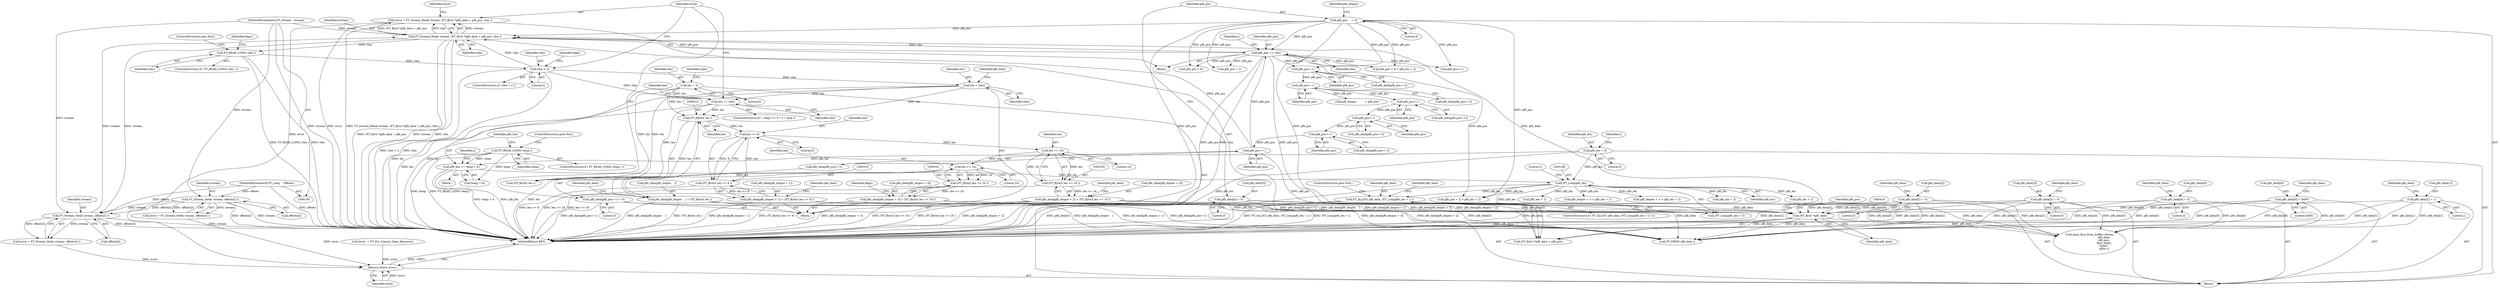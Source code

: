 digraph "0_savannah_b2ea64bcc6c385a8e8318f9c759450a07df58b6d@integer" {
"1000410" [label="(Call,error = FT_Stream_Read( stream, (FT_Byte *)pfb_data + pfb_pos, rlen ))"];
"1000412" [label="(Call,FT_Stream_Read( stream, (FT_Byte *)pfb_data + pfb_pos, rlen ))"];
"1000246" [label="(Call,FT_Stream_Seek( stream, offsets[i] ))"];
"1000166" [label="(Call,FT_Stream_Seek( stream, offsets[i] ))"];
"1000111" [label="(MethodParameterIn,FT_Stream   stream)"];
"1000112" [label="(MethodParameterIn,FT_Long    *offsets)"];
"1000415" [label="(Call,(FT_Byte *)pfb_data)"];
"1000404" [label="(Call,pfb_data[pfb_pos++] = 0)"];
"1000184" [label="(Call,FT_ALLOC( pfb_data, (FT_Long)pfb_len + 2 ))"];
"1000187" [label="(Call,(FT_Long)pfb_len)"];
"1000178" [label="(Call,pfb_len += temp + 6)"];
"1000175" [label="(Call,FT_READ_LONG( temp ))"];
"1000151" [label="(Call,pfb_len = 0)"];
"1000312" [label="(Call,pfb_data[pfb_lenpos + 1] = (FT_Byte)( len >> 8 ))"];
"1000318" [label="(Call,(FT_Byte)( len >> 8 ))"];
"1000320" [label="(Call,len >> 8)"];
"1000309" [label="(Call,(FT_Byte)( len ))"];
"1000291" [label="(Call,len += rlen)"];
"1000282" [label="(Call,rlen > 2)"];
"1000255" [label="(Call,FT_READ_LONG( rlen ))"];
"1000228" [label="(Call,len = 0)"];
"1000372" [label="(Call,len = rlen)"];
"1000323" [label="(Call,pfb_data[pfb_lenpos + 2] = (FT_Byte)( len >> 16 ))"];
"1000329" [label="(Call,(FT_Byte)( len >> 16 ))"];
"1000331" [label="(Call,len >> 16)"];
"1000334" [label="(Call,pfb_data[pfb_lenpos + 3] = (FT_Byte)( len >> 24 ))"];
"1000340" [label="(Call,(FT_Byte)( len >> 24 ))"];
"1000342" [label="(Call,len >> 24)"];
"1000197" [label="(Call,pfb_data[1] = 1)"];
"1000217" [label="(Call,pfb_data[5] = 0)"];
"1000202" [label="(Call,pfb_data[2] = 0)"];
"1000207" [label="(Call,pfb_data[3] = 0)"];
"1000305" [label="(Call,pfb_data[pfb_lenpos    ] = (FT_Byte)( len ))"];
"1000212" [label="(Call,pfb_data[4] = 0)"];
"1000192" [label="(Call,pfb_data[0] = 0x80)"];
"1000222" [label="(Call,pfb_pos     = 6)"];
"1000407" [label="(Call,pfb_pos++)"];
"1000401" [label="(Call,pfb_pos++)"];
"1000395" [label="(Call,pfb_pos++)"];
"1000389" [label="(Call,pfb_pos++)"];
"1000378" [label="(Call,pfb_pos++)"];
"1000364" [label="(Call,pfb_pos++)"];
"1000423" [label="(Call,pfb_pos += rlen)"];
"1000508" [label="(Return,return error;)"];
"1000334" [label="(Call,pfb_data[pfb_lenpos + 3] = (FT_Byte)( len >> 24 ))"];
"1000219" [label="(Identifier,pfb_data)"];
"1000389" [label="(Call,pfb_pos++)"];
"1000211" [label="(Literal,0)"];
"1000246" [label="(Call,FT_Stream_Seek( stream, offsets[i] ))"];
"1000336" [label="(Identifier,pfb_data)"];
"1000243" [label="(Block,)"];
"1000293" [label="(Identifier,rlen)"];
"1000202" [label="(Call,pfb_data[2] = 0)"];
"1000216" [label="(Literal,0)"];
"1000325" [label="(Identifier,pfb_data)"];
"1000208" [label="(Call,pfb_data[3])"];
"1000418" [label="(Identifier,pfb_pos)"];
"1000333" [label="(Literal,16)"];
"1000402" [label="(Identifier,pfb_pos)"];
"1000167" [label="(Identifier,stream)"];
"1000431" [label="(Call,pfb_len + 2)"];
"1000201" [label="(Literal,1)"];
"1000324" [label="(Call,pfb_data[pfb_lenpos + 2])"];
"1000224" [label="(Literal,6)"];
"1000427" [label="(Call,pfb_pos + 2 > pfb_len + 2)"];
"1000448" [label="(Call,pfb_lenpos + 3 > pfb_len + 2)"];
"1000404" [label="(Call,pfb_data[pfb_pos++] = 0)"];
"1000390" [label="(Identifier,pfb_pos)"];
"1000174" [label="(ControlStructure,if ( FT_READ_LONG( temp ) ))"];
"1000378" [label="(Call,pfb_pos++)"];
"1000284" [label="(Literal,2)"];
"1000497" [label="(Call,open_face_from_buffer( library,\n                                  pfb_data,\n                                  pfb_pos,\n                                  face_index,\n                                  \"type1\",\n                                  aface ))"];
"1000209" [label="(Identifier,pfb_data)"];
"1000332" [label="(Identifier,len)"];
"1000177" [label="(ControlStructure,goto Exit;)"];
"1000285" [label="(ControlStructure,if ( ( flags >> 8 ) == type ))"];
"1000331" [label="(Call,len >> 16)"];
"1000342" [label="(Call,len >> 24)"];
"1000343" [label="(Identifier,len)"];
"1000257" [label="(ControlStructure,goto Exit;)"];
"1000112" [label="(MethodParameterIn,FT_Long    *offsets)"];
"1000179" [label="(Identifier,pfb_len)"];
"1000460" [label="(Call,(FT_Byte)( len ))"];
"1000151" [label="(Call,pfb_len = 0)"];
"1000306" [label="(Call,pfb_data[pfb_lenpos    ])"];
"1000193" [label="(Call,pfb_data[0])"];
"1000322" [label="(Literal,8)"];
"1000291" [label="(Call,len += rlen)"];
"1000118" [label="(Call,error  = FT_Err_Cannot_Open_Resource)"];
"1000297" [label="(Call,pfb_lenpos + 3 > pfb_len + 2)"];
"1000311" [label="(Identifier,len)"];
"1000374" [label="(Identifier,rlen)"];
"1000387" [label="(Call,pfb_data[pfb_pos++])"];
"1000212" [label="(Call,pfb_data[4] = 0)"];
"1000283" [label="(Identifier,rlen)"];
"1000288" [label="(Identifier,flags)"];
"1000401" [label="(Call,pfb_pos++)"];
"1000312" [label="(Call,pfb_data[pfb_lenpos + 1] = (FT_Byte)( len >> 8 ))"];
"1000206" [label="(Literal,0)"];
"1000226" [label="(Identifier,pfb_lenpos)"];
"1000186" [label="(Call,(FT_Long)pfb_len + 2)"];
"1000176" [label="(Identifier,temp)"];
"1000301" [label="(Call,pfb_len + 2)"];
"1000248" [label="(Call,offsets[i])"];
"1000166" [label="(Call,FT_Stream_Seek( stream, offsets[i] ))"];
"1000354" [label="(Call,pfb_pos + 6)"];
"1000116" [label="(Block,)"];
"1000376" [label="(Call,pfb_data[pfb_pos++])"];
"1000184" [label="(Call,FT_ALLOC( pfb_data, (FT_Long)pfb_len + 2 ))"];
"1000428" [label="(Call,pfb_pos + 2)"];
"1000318" [label="(Call,(FT_Byte)( len >> 8 ))"];
"1000197" [label="(Call,pfb_data[1] = 1)"];
"1000305" [label="(Call,pfb_data[pfb_lenpos    ] = (FT_Byte)( len ))"];
"1000194" [label="(Identifier,pfb_data)"];
"1000214" [label="(Identifier,pfb_data)"];
"1000353" [label="(Call,pfb_pos + 6 > pfb_len + 2)"];
"1000335" [label="(Call,pfb_data[pfb_lenpos + 3])"];
"1000314" [label="(Identifier,pfb_data)"];
"1000255" [label="(Call,FT_READ_LONG( rlen ))"];
"1000217" [label="(Call,pfb_data[5] = 0)"];
"1000183" [label="(ControlStructure,if ( FT_ALLOC( pfb_data, (FT_Long)pfb_len + 2 ) ))"];
"1000232" [label="(Identifier,type)"];
"1000111" [label="(MethodParameterIn,FT_Stream   stream)"];
"1000254" [label="(ControlStructure,if ( FT_READ_LONG( rlen ) ))"];
"1000323" [label="(Call,pfb_data[pfb_lenpos + 2] = (FT_Byte)( len >> 16 ))"];
"1000282" [label="(Call,rlen > 2)"];
"1000295" [label="(Block,)"];
"1000320" [label="(Call,len >> 8)"];
"1000412" [label="(Call,FT_Stream_Read( stream, (FT_Byte *)pfb_data + pfb_pos, rlen ))"];
"1000244" [label="(Call,error = FT_Stream_Seek( stream, offsets[i] ))"];
"1000423" [label="(Call,pfb_pos += rlen)"];
"1000162" [label="(Identifier,i)"];
"1000419" [label="(Identifier,rlen)"];
"1000379" [label="(Identifier,pfb_pos)"];
"1000156" [label="(Identifier,i)"];
"1000281" [label="(ControlStructure,if ( rlen > 2 ))"];
"1000247" [label="(Identifier,stream)"];
"1000189" [label="(Identifier,pfb_len)"];
"1000313" [label="(Call,pfb_data[pfb_lenpos + 1])"];
"1000414" [label="(Call,(FT_Byte *)pfb_data + pfb_pos)"];
"1000292" [label="(Identifier,len)"];
"1000260" [label="(Identifier,flags)"];
"1000242" [label="(Identifier,i)"];
"1000168" [label="(Call,offsets[i])"];
"1000222" [label="(Call,pfb_pos     = 6)"];
"1000373" [label="(Identifier,len)"];
"1000340" [label="(Call,(FT_Byte)( len >> 24 ))"];
"1000187" [label="(Call,(FT_Long)pfb_len)"];
"1000417" [label="(Identifier,pfb_data)"];
"1000191" [label="(ControlStructure,goto Exit;)"];
"1000344" [label="(Literal,24)"];
"1000190" [label="(Literal,2)"];
"1000372" [label="(Call,len = rlen)"];
"1000152" [label="(Identifier,pfb_len)"];
"1000425" [label="(Identifier,rlen)"];
"1000393" [label="(Call,pfb_data[pfb_pos++])"];
"1000348" [label="(Identifier,flags)"];
"1000164" [label="(Call,error = FT_Stream_Seek( stream, offsets[i] ))"];
"1000204" [label="(Identifier,pfb_data)"];
"1000377" [label="(Identifier,pfb_data)"];
"1000396" [label="(Identifier,pfb_pos)"];
"1000452" [label="(Call,pfb_len + 2)"];
"1000409" [label="(Literal,0)"];
"1000153" [label="(Literal,0)"];
"1000221" [label="(Literal,0)"];
"1000505" [label="(Call,FT_FREE( pfb_data ))"];
"1000362" [label="(Call,pfb_data[pfb_pos++])"];
"1000424" [label="(Identifier,pfb_pos)"];
"1000199" [label="(Identifier,pfb_data)"];
"1000218" [label="(Call,pfb_data[5])"];
"1000213" [label="(Call,pfb_data[4])"];
"1000175" [label="(Call,FT_READ_LONG( temp ))"];
"1000321" [label="(Identifier,len)"];
"1000438" [label="(Call,pfb_pos++)"];
"1000510" [label="(MethodReturn,RET)"];
"1000207" [label="(Call,pfb_data[3] = 0)"];
"1000163" [label="(Block,)"];
"1000509" [label="(Identifier,error)"];
"1000408" [label="(Identifier,pfb_pos)"];
"1000203" [label="(Call,pfb_data[2])"];
"1000230" [label="(Literal,0)"];
"1000364" [label="(Call,pfb_pos++)"];
"1000395" [label="(Call,pfb_pos++)"];
"1000180" [label="(Call,temp + 6)"];
"1000256" [label="(Identifier,rlen)"];
"1000399" [label="(Call,pfb_data[pfb_pos++])"];
"1000413" [label="(Identifier,stream)"];
"1000411" [label="(Identifier,error)"];
"1000185" [label="(Identifier,pfb_data)"];
"1000410" [label="(Call,error = FT_Stream_Read( stream, (FT_Byte *)pfb_data + pfb_pos, rlen ))"];
"1000407" [label="(Call,pfb_pos++)"];
"1000198" [label="(Call,pfb_data[1])"];
"1000383" [label="(Call,pfb_lenpos          = pfb_pos)"];
"1000415" [label="(Call,(FT_Byte *)pfb_data)"];
"1000192" [label="(Call,pfb_data[0] = 0x80)"];
"1000421" [label="(Identifier,error)"];
"1000228" [label="(Call,len = 0)"];
"1000223" [label="(Identifier,pfb_pos)"];
"1000329" [label="(Call,(FT_Byte)( len >> 16 ))"];
"1000196" [label="(Literal,0x80)"];
"1000178" [label="(Call,pfb_len += temp + 6)"];
"1000365" [label="(Identifier,pfb_pos)"];
"1000405" [label="(Call,pfb_data[pfb_pos++])"];
"1000508" [label="(Return,return error;)"];
"1000229" [label="(Identifier,len)"];
"1000309" [label="(Call,(FT_Byte)( len ))"];
"1000410" -> "1000243"  [label="AST: "];
"1000410" -> "1000412"  [label="CFG: "];
"1000411" -> "1000410"  [label="AST: "];
"1000412" -> "1000410"  [label="AST: "];
"1000421" -> "1000410"  [label="CFG: "];
"1000410" -> "1000510"  [label="DDG: error"];
"1000410" -> "1000510"  [label="DDG: FT_Stream_Read( stream, (FT_Byte *)pfb_data + pfb_pos, rlen )"];
"1000412" -> "1000410"  [label="DDG: stream"];
"1000412" -> "1000410"  [label="DDG: (FT_Byte *)pfb_data + pfb_pos"];
"1000412" -> "1000410"  [label="DDG: rlen"];
"1000410" -> "1000508"  [label="DDG: error"];
"1000412" -> "1000419"  [label="CFG: "];
"1000413" -> "1000412"  [label="AST: "];
"1000414" -> "1000412"  [label="AST: "];
"1000419" -> "1000412"  [label="AST: "];
"1000412" -> "1000510"  [label="DDG: (FT_Byte *)pfb_data + pfb_pos"];
"1000412" -> "1000510"  [label="DDG: stream"];
"1000412" -> "1000510"  [label="DDG: rlen"];
"1000412" -> "1000246"  [label="DDG: stream"];
"1000412" -> "1000255"  [label="DDG: rlen"];
"1000246" -> "1000412"  [label="DDG: stream"];
"1000111" -> "1000412"  [label="DDG: stream"];
"1000415" -> "1000412"  [label="DDG: pfb_data"];
"1000222" -> "1000412"  [label="DDG: pfb_pos"];
"1000407" -> "1000412"  [label="DDG: pfb_pos"];
"1000423" -> "1000412"  [label="DDG: pfb_pos"];
"1000282" -> "1000412"  [label="DDG: rlen"];
"1000412" -> "1000423"  [label="DDG: rlen"];
"1000246" -> "1000244"  [label="AST: "];
"1000246" -> "1000248"  [label="CFG: "];
"1000247" -> "1000246"  [label="AST: "];
"1000248" -> "1000246"  [label="AST: "];
"1000244" -> "1000246"  [label="CFG: "];
"1000246" -> "1000510"  [label="DDG: offsets[i]"];
"1000246" -> "1000510"  [label="DDG: stream"];
"1000246" -> "1000244"  [label="DDG: stream"];
"1000246" -> "1000244"  [label="DDG: offsets[i]"];
"1000166" -> "1000246"  [label="DDG: stream"];
"1000166" -> "1000246"  [label="DDG: offsets[i]"];
"1000111" -> "1000246"  [label="DDG: stream"];
"1000112" -> "1000246"  [label="DDG: offsets"];
"1000166" -> "1000164"  [label="AST: "];
"1000166" -> "1000168"  [label="CFG: "];
"1000167" -> "1000166"  [label="AST: "];
"1000168" -> "1000166"  [label="AST: "];
"1000164" -> "1000166"  [label="CFG: "];
"1000166" -> "1000510"  [label="DDG: offsets[i]"];
"1000166" -> "1000510"  [label="DDG: stream"];
"1000166" -> "1000164"  [label="DDG: stream"];
"1000166" -> "1000164"  [label="DDG: offsets[i]"];
"1000111" -> "1000166"  [label="DDG: stream"];
"1000112" -> "1000166"  [label="DDG: offsets"];
"1000111" -> "1000109"  [label="AST: "];
"1000111" -> "1000510"  [label="DDG: stream"];
"1000112" -> "1000109"  [label="AST: "];
"1000112" -> "1000510"  [label="DDG: offsets"];
"1000415" -> "1000414"  [label="AST: "];
"1000415" -> "1000417"  [label="CFG: "];
"1000416" -> "1000415"  [label="AST: "];
"1000417" -> "1000415"  [label="AST: "];
"1000418" -> "1000415"  [label="CFG: "];
"1000415" -> "1000510"  [label="DDG: pfb_data"];
"1000415" -> "1000414"  [label="DDG: pfb_data"];
"1000404" -> "1000415"  [label="DDG: pfb_data[pfb_pos++]"];
"1000184" -> "1000415"  [label="DDG: pfb_data"];
"1000312" -> "1000415"  [label="DDG: pfb_data[pfb_lenpos + 1]"];
"1000323" -> "1000415"  [label="DDG: pfb_data[pfb_lenpos + 2]"];
"1000334" -> "1000415"  [label="DDG: pfb_data[pfb_lenpos + 3]"];
"1000197" -> "1000415"  [label="DDG: pfb_data[1]"];
"1000217" -> "1000415"  [label="DDG: pfb_data[5]"];
"1000202" -> "1000415"  [label="DDG: pfb_data[2]"];
"1000207" -> "1000415"  [label="DDG: pfb_data[3]"];
"1000305" -> "1000415"  [label="DDG: pfb_data[pfb_lenpos    ]"];
"1000212" -> "1000415"  [label="DDG: pfb_data[4]"];
"1000192" -> "1000415"  [label="DDG: pfb_data[0]"];
"1000415" -> "1000497"  [label="DDG: pfb_data"];
"1000415" -> "1000505"  [label="DDG: pfb_data"];
"1000404" -> "1000295"  [label="AST: "];
"1000404" -> "1000409"  [label="CFG: "];
"1000405" -> "1000404"  [label="AST: "];
"1000409" -> "1000404"  [label="AST: "];
"1000411" -> "1000404"  [label="CFG: "];
"1000404" -> "1000510"  [label="DDG: pfb_data[pfb_pos++]"];
"1000404" -> "1000505"  [label="DDG: pfb_data[pfb_pos++]"];
"1000184" -> "1000183"  [label="AST: "];
"1000184" -> "1000186"  [label="CFG: "];
"1000185" -> "1000184"  [label="AST: "];
"1000186" -> "1000184"  [label="AST: "];
"1000191" -> "1000184"  [label="CFG: "];
"1000194" -> "1000184"  [label="CFG: "];
"1000184" -> "1000510"  [label="DDG: (FT_Long)pfb_len + 2"];
"1000184" -> "1000510"  [label="DDG: pfb_data"];
"1000184" -> "1000510"  [label="DDG: FT_ALLOC( pfb_data, (FT_Long)pfb_len + 2 )"];
"1000187" -> "1000184"  [label="DDG: pfb_len"];
"1000184" -> "1000497"  [label="DDG: pfb_data"];
"1000184" -> "1000505"  [label="DDG: pfb_data"];
"1000187" -> "1000186"  [label="AST: "];
"1000187" -> "1000189"  [label="CFG: "];
"1000188" -> "1000187"  [label="AST: "];
"1000189" -> "1000187"  [label="AST: "];
"1000190" -> "1000187"  [label="CFG: "];
"1000187" -> "1000510"  [label="DDG: pfb_len"];
"1000187" -> "1000186"  [label="DDG: pfb_len"];
"1000178" -> "1000187"  [label="DDG: pfb_len"];
"1000151" -> "1000187"  [label="DDG: pfb_len"];
"1000187" -> "1000297"  [label="DDG: pfb_len"];
"1000187" -> "1000301"  [label="DDG: pfb_len"];
"1000187" -> "1000427"  [label="DDG: pfb_len"];
"1000187" -> "1000431"  [label="DDG: pfb_len"];
"1000187" -> "1000448"  [label="DDG: pfb_len"];
"1000187" -> "1000452"  [label="DDG: pfb_len"];
"1000178" -> "1000163"  [label="AST: "];
"1000178" -> "1000180"  [label="CFG: "];
"1000179" -> "1000178"  [label="AST: "];
"1000180" -> "1000178"  [label="AST: "];
"1000162" -> "1000178"  [label="CFG: "];
"1000178" -> "1000510"  [label="DDG: pfb_len"];
"1000178" -> "1000510"  [label="DDG: temp + 6"];
"1000175" -> "1000178"  [label="DDG: temp"];
"1000151" -> "1000178"  [label="DDG: pfb_len"];
"1000175" -> "1000174"  [label="AST: "];
"1000175" -> "1000176"  [label="CFG: "];
"1000176" -> "1000175"  [label="AST: "];
"1000177" -> "1000175"  [label="CFG: "];
"1000179" -> "1000175"  [label="CFG: "];
"1000175" -> "1000510"  [label="DDG: temp"];
"1000175" -> "1000510"  [label="DDG: FT_READ_LONG( temp )"];
"1000175" -> "1000180"  [label="DDG: temp"];
"1000151" -> "1000116"  [label="AST: "];
"1000151" -> "1000153"  [label="CFG: "];
"1000152" -> "1000151"  [label="AST: "];
"1000153" -> "1000151"  [label="AST: "];
"1000156" -> "1000151"  [label="CFG: "];
"1000151" -> "1000510"  [label="DDG: pfb_len"];
"1000312" -> "1000295"  [label="AST: "];
"1000312" -> "1000318"  [label="CFG: "];
"1000313" -> "1000312"  [label="AST: "];
"1000318" -> "1000312"  [label="AST: "];
"1000325" -> "1000312"  [label="CFG: "];
"1000312" -> "1000510"  [label="DDG: (FT_Byte)( len >> 8 )"];
"1000312" -> "1000510"  [label="DDG: pfb_data[pfb_lenpos + 1]"];
"1000318" -> "1000312"  [label="DDG: len >> 8"];
"1000312" -> "1000505"  [label="DDG: pfb_data[pfb_lenpos + 1]"];
"1000318" -> "1000320"  [label="CFG: "];
"1000319" -> "1000318"  [label="AST: "];
"1000320" -> "1000318"  [label="AST: "];
"1000318" -> "1000510"  [label="DDG: len >> 8"];
"1000320" -> "1000318"  [label="DDG: len"];
"1000320" -> "1000318"  [label="DDG: 8"];
"1000320" -> "1000322"  [label="CFG: "];
"1000321" -> "1000320"  [label="AST: "];
"1000322" -> "1000320"  [label="AST: "];
"1000309" -> "1000320"  [label="DDG: len"];
"1000320" -> "1000331"  [label="DDG: len"];
"1000309" -> "1000305"  [label="AST: "];
"1000309" -> "1000311"  [label="CFG: "];
"1000310" -> "1000309"  [label="AST: "];
"1000311" -> "1000309"  [label="AST: "];
"1000305" -> "1000309"  [label="CFG: "];
"1000309" -> "1000305"  [label="DDG: len"];
"1000291" -> "1000309"  [label="DDG: len"];
"1000228" -> "1000309"  [label="DDG: len"];
"1000372" -> "1000309"  [label="DDG: len"];
"1000291" -> "1000285"  [label="AST: "];
"1000291" -> "1000293"  [label="CFG: "];
"1000292" -> "1000291"  [label="AST: "];
"1000293" -> "1000291"  [label="AST: "];
"1000411" -> "1000291"  [label="CFG: "];
"1000291" -> "1000510"  [label="DDG: len"];
"1000282" -> "1000291"  [label="DDG: rlen"];
"1000228" -> "1000291"  [label="DDG: len"];
"1000372" -> "1000291"  [label="DDG: len"];
"1000291" -> "1000460"  [label="DDG: len"];
"1000282" -> "1000281"  [label="AST: "];
"1000282" -> "1000284"  [label="CFG: "];
"1000283" -> "1000282"  [label="AST: "];
"1000284" -> "1000282"  [label="AST: "];
"1000288" -> "1000282"  [label="CFG: "];
"1000411" -> "1000282"  [label="CFG: "];
"1000282" -> "1000510"  [label="DDG: rlen > 2"];
"1000282" -> "1000510"  [label="DDG: rlen"];
"1000255" -> "1000282"  [label="DDG: rlen"];
"1000282" -> "1000372"  [label="DDG: rlen"];
"1000255" -> "1000254"  [label="AST: "];
"1000255" -> "1000256"  [label="CFG: "];
"1000256" -> "1000255"  [label="AST: "];
"1000257" -> "1000255"  [label="CFG: "];
"1000260" -> "1000255"  [label="CFG: "];
"1000255" -> "1000510"  [label="DDG: FT_READ_LONG( rlen )"];
"1000255" -> "1000510"  [label="DDG: rlen"];
"1000228" -> "1000116"  [label="AST: "];
"1000228" -> "1000230"  [label="CFG: "];
"1000229" -> "1000228"  [label="AST: "];
"1000230" -> "1000228"  [label="AST: "];
"1000232" -> "1000228"  [label="CFG: "];
"1000228" -> "1000510"  [label="DDG: len"];
"1000228" -> "1000460"  [label="DDG: len"];
"1000372" -> "1000295"  [label="AST: "];
"1000372" -> "1000374"  [label="CFG: "];
"1000373" -> "1000372"  [label="AST: "];
"1000374" -> "1000372"  [label="AST: "];
"1000377" -> "1000372"  [label="CFG: "];
"1000372" -> "1000510"  [label="DDG: len"];
"1000372" -> "1000460"  [label="DDG: len"];
"1000323" -> "1000295"  [label="AST: "];
"1000323" -> "1000329"  [label="CFG: "];
"1000324" -> "1000323"  [label="AST: "];
"1000329" -> "1000323"  [label="AST: "];
"1000336" -> "1000323"  [label="CFG: "];
"1000323" -> "1000510"  [label="DDG: (FT_Byte)( len >> 16 )"];
"1000323" -> "1000510"  [label="DDG: pfb_data[pfb_lenpos + 2]"];
"1000329" -> "1000323"  [label="DDG: len >> 16"];
"1000323" -> "1000505"  [label="DDG: pfb_data[pfb_lenpos + 2]"];
"1000329" -> "1000331"  [label="CFG: "];
"1000330" -> "1000329"  [label="AST: "];
"1000331" -> "1000329"  [label="AST: "];
"1000329" -> "1000510"  [label="DDG: len >> 16"];
"1000331" -> "1000329"  [label="DDG: len"];
"1000331" -> "1000329"  [label="DDG: 16"];
"1000331" -> "1000333"  [label="CFG: "];
"1000332" -> "1000331"  [label="AST: "];
"1000333" -> "1000331"  [label="AST: "];
"1000331" -> "1000342"  [label="DDG: len"];
"1000334" -> "1000295"  [label="AST: "];
"1000334" -> "1000340"  [label="CFG: "];
"1000335" -> "1000334"  [label="AST: "];
"1000340" -> "1000334"  [label="AST: "];
"1000348" -> "1000334"  [label="CFG: "];
"1000334" -> "1000510"  [label="DDG: (FT_Byte)( len >> 24 )"];
"1000334" -> "1000510"  [label="DDG: pfb_data[pfb_lenpos + 3]"];
"1000340" -> "1000334"  [label="DDG: len >> 24"];
"1000334" -> "1000505"  [label="DDG: pfb_data[pfb_lenpos + 3]"];
"1000340" -> "1000342"  [label="CFG: "];
"1000341" -> "1000340"  [label="AST: "];
"1000342" -> "1000340"  [label="AST: "];
"1000340" -> "1000510"  [label="DDG: len >> 24"];
"1000342" -> "1000340"  [label="DDG: len"];
"1000342" -> "1000340"  [label="DDG: 24"];
"1000342" -> "1000344"  [label="CFG: "];
"1000343" -> "1000342"  [label="AST: "];
"1000344" -> "1000342"  [label="AST: "];
"1000342" -> "1000510"  [label="DDG: len"];
"1000342" -> "1000460"  [label="DDG: len"];
"1000197" -> "1000116"  [label="AST: "];
"1000197" -> "1000201"  [label="CFG: "];
"1000198" -> "1000197"  [label="AST: "];
"1000201" -> "1000197"  [label="AST: "];
"1000204" -> "1000197"  [label="CFG: "];
"1000197" -> "1000510"  [label="DDG: pfb_data[1]"];
"1000197" -> "1000497"  [label="DDG: pfb_data[1]"];
"1000197" -> "1000505"  [label="DDG: pfb_data[1]"];
"1000217" -> "1000116"  [label="AST: "];
"1000217" -> "1000221"  [label="CFG: "];
"1000218" -> "1000217"  [label="AST: "];
"1000221" -> "1000217"  [label="AST: "];
"1000223" -> "1000217"  [label="CFG: "];
"1000217" -> "1000510"  [label="DDG: pfb_data[5]"];
"1000217" -> "1000497"  [label="DDG: pfb_data[5]"];
"1000217" -> "1000505"  [label="DDG: pfb_data[5]"];
"1000202" -> "1000116"  [label="AST: "];
"1000202" -> "1000206"  [label="CFG: "];
"1000203" -> "1000202"  [label="AST: "];
"1000206" -> "1000202"  [label="AST: "];
"1000209" -> "1000202"  [label="CFG: "];
"1000202" -> "1000510"  [label="DDG: pfb_data[2]"];
"1000202" -> "1000497"  [label="DDG: pfb_data[2]"];
"1000202" -> "1000505"  [label="DDG: pfb_data[2]"];
"1000207" -> "1000116"  [label="AST: "];
"1000207" -> "1000211"  [label="CFG: "];
"1000208" -> "1000207"  [label="AST: "];
"1000211" -> "1000207"  [label="AST: "];
"1000214" -> "1000207"  [label="CFG: "];
"1000207" -> "1000510"  [label="DDG: pfb_data[3]"];
"1000207" -> "1000497"  [label="DDG: pfb_data[3]"];
"1000207" -> "1000505"  [label="DDG: pfb_data[3]"];
"1000305" -> "1000295"  [label="AST: "];
"1000306" -> "1000305"  [label="AST: "];
"1000314" -> "1000305"  [label="CFG: "];
"1000305" -> "1000510"  [label="DDG: (FT_Byte)( len )"];
"1000305" -> "1000510"  [label="DDG: pfb_data[pfb_lenpos    ]"];
"1000305" -> "1000505"  [label="DDG: pfb_data[pfb_lenpos    ]"];
"1000212" -> "1000116"  [label="AST: "];
"1000212" -> "1000216"  [label="CFG: "];
"1000213" -> "1000212"  [label="AST: "];
"1000216" -> "1000212"  [label="AST: "];
"1000219" -> "1000212"  [label="CFG: "];
"1000212" -> "1000510"  [label="DDG: pfb_data[4]"];
"1000212" -> "1000497"  [label="DDG: pfb_data[4]"];
"1000212" -> "1000505"  [label="DDG: pfb_data[4]"];
"1000192" -> "1000116"  [label="AST: "];
"1000192" -> "1000196"  [label="CFG: "];
"1000193" -> "1000192"  [label="AST: "];
"1000196" -> "1000192"  [label="AST: "];
"1000199" -> "1000192"  [label="CFG: "];
"1000192" -> "1000510"  [label="DDG: pfb_data[0]"];
"1000192" -> "1000497"  [label="DDG: pfb_data[0]"];
"1000192" -> "1000505"  [label="DDG: pfb_data[0]"];
"1000222" -> "1000116"  [label="AST: "];
"1000222" -> "1000224"  [label="CFG: "];
"1000223" -> "1000222"  [label="AST: "];
"1000224" -> "1000222"  [label="AST: "];
"1000226" -> "1000222"  [label="CFG: "];
"1000222" -> "1000510"  [label="DDG: pfb_pos"];
"1000222" -> "1000353"  [label="DDG: pfb_pos"];
"1000222" -> "1000354"  [label="DDG: pfb_pos"];
"1000222" -> "1000364"  [label="DDG: pfb_pos"];
"1000222" -> "1000414"  [label="DDG: pfb_pos"];
"1000222" -> "1000423"  [label="DDG: pfb_pos"];
"1000222" -> "1000427"  [label="DDG: pfb_pos"];
"1000222" -> "1000428"  [label="DDG: pfb_pos"];
"1000222" -> "1000438"  [label="DDG: pfb_pos"];
"1000407" -> "1000405"  [label="AST: "];
"1000407" -> "1000408"  [label="CFG: "];
"1000408" -> "1000407"  [label="AST: "];
"1000405" -> "1000407"  [label="CFG: "];
"1000401" -> "1000407"  [label="DDG: pfb_pos"];
"1000407" -> "1000414"  [label="DDG: pfb_pos"];
"1000407" -> "1000423"  [label="DDG: pfb_pos"];
"1000401" -> "1000399"  [label="AST: "];
"1000401" -> "1000402"  [label="CFG: "];
"1000402" -> "1000401"  [label="AST: "];
"1000399" -> "1000401"  [label="CFG: "];
"1000395" -> "1000401"  [label="DDG: pfb_pos"];
"1000395" -> "1000393"  [label="AST: "];
"1000395" -> "1000396"  [label="CFG: "];
"1000396" -> "1000395"  [label="AST: "];
"1000393" -> "1000395"  [label="CFG: "];
"1000389" -> "1000395"  [label="DDG: pfb_pos"];
"1000389" -> "1000387"  [label="AST: "];
"1000389" -> "1000390"  [label="CFG: "];
"1000390" -> "1000389"  [label="AST: "];
"1000387" -> "1000389"  [label="CFG: "];
"1000378" -> "1000389"  [label="DDG: pfb_pos"];
"1000378" -> "1000376"  [label="AST: "];
"1000378" -> "1000379"  [label="CFG: "];
"1000379" -> "1000378"  [label="AST: "];
"1000376" -> "1000378"  [label="CFG: "];
"1000364" -> "1000378"  [label="DDG: pfb_pos"];
"1000378" -> "1000383"  [label="DDG: pfb_pos"];
"1000364" -> "1000362"  [label="AST: "];
"1000364" -> "1000365"  [label="CFG: "];
"1000365" -> "1000364"  [label="AST: "];
"1000362" -> "1000364"  [label="CFG: "];
"1000423" -> "1000364"  [label="DDG: pfb_pos"];
"1000423" -> "1000243"  [label="AST: "];
"1000423" -> "1000425"  [label="CFG: "];
"1000424" -> "1000423"  [label="AST: "];
"1000425" -> "1000423"  [label="AST: "];
"1000242" -> "1000423"  [label="CFG: "];
"1000423" -> "1000510"  [label="DDG: rlen"];
"1000423" -> "1000510"  [label="DDG: pfb_pos"];
"1000423" -> "1000353"  [label="DDG: pfb_pos"];
"1000423" -> "1000354"  [label="DDG: pfb_pos"];
"1000423" -> "1000414"  [label="DDG: pfb_pos"];
"1000423" -> "1000427"  [label="DDG: pfb_pos"];
"1000423" -> "1000428"  [label="DDG: pfb_pos"];
"1000423" -> "1000438"  [label="DDG: pfb_pos"];
"1000508" -> "1000116"  [label="AST: "];
"1000508" -> "1000509"  [label="CFG: "];
"1000509" -> "1000508"  [label="AST: "];
"1000510" -> "1000508"  [label="CFG: "];
"1000508" -> "1000510"  [label="DDG: <RET>"];
"1000509" -> "1000508"  [label="DDG: error"];
"1000164" -> "1000508"  [label="DDG: error"];
"1000244" -> "1000508"  [label="DDG: error"];
"1000118" -> "1000508"  [label="DDG: error"];
}
